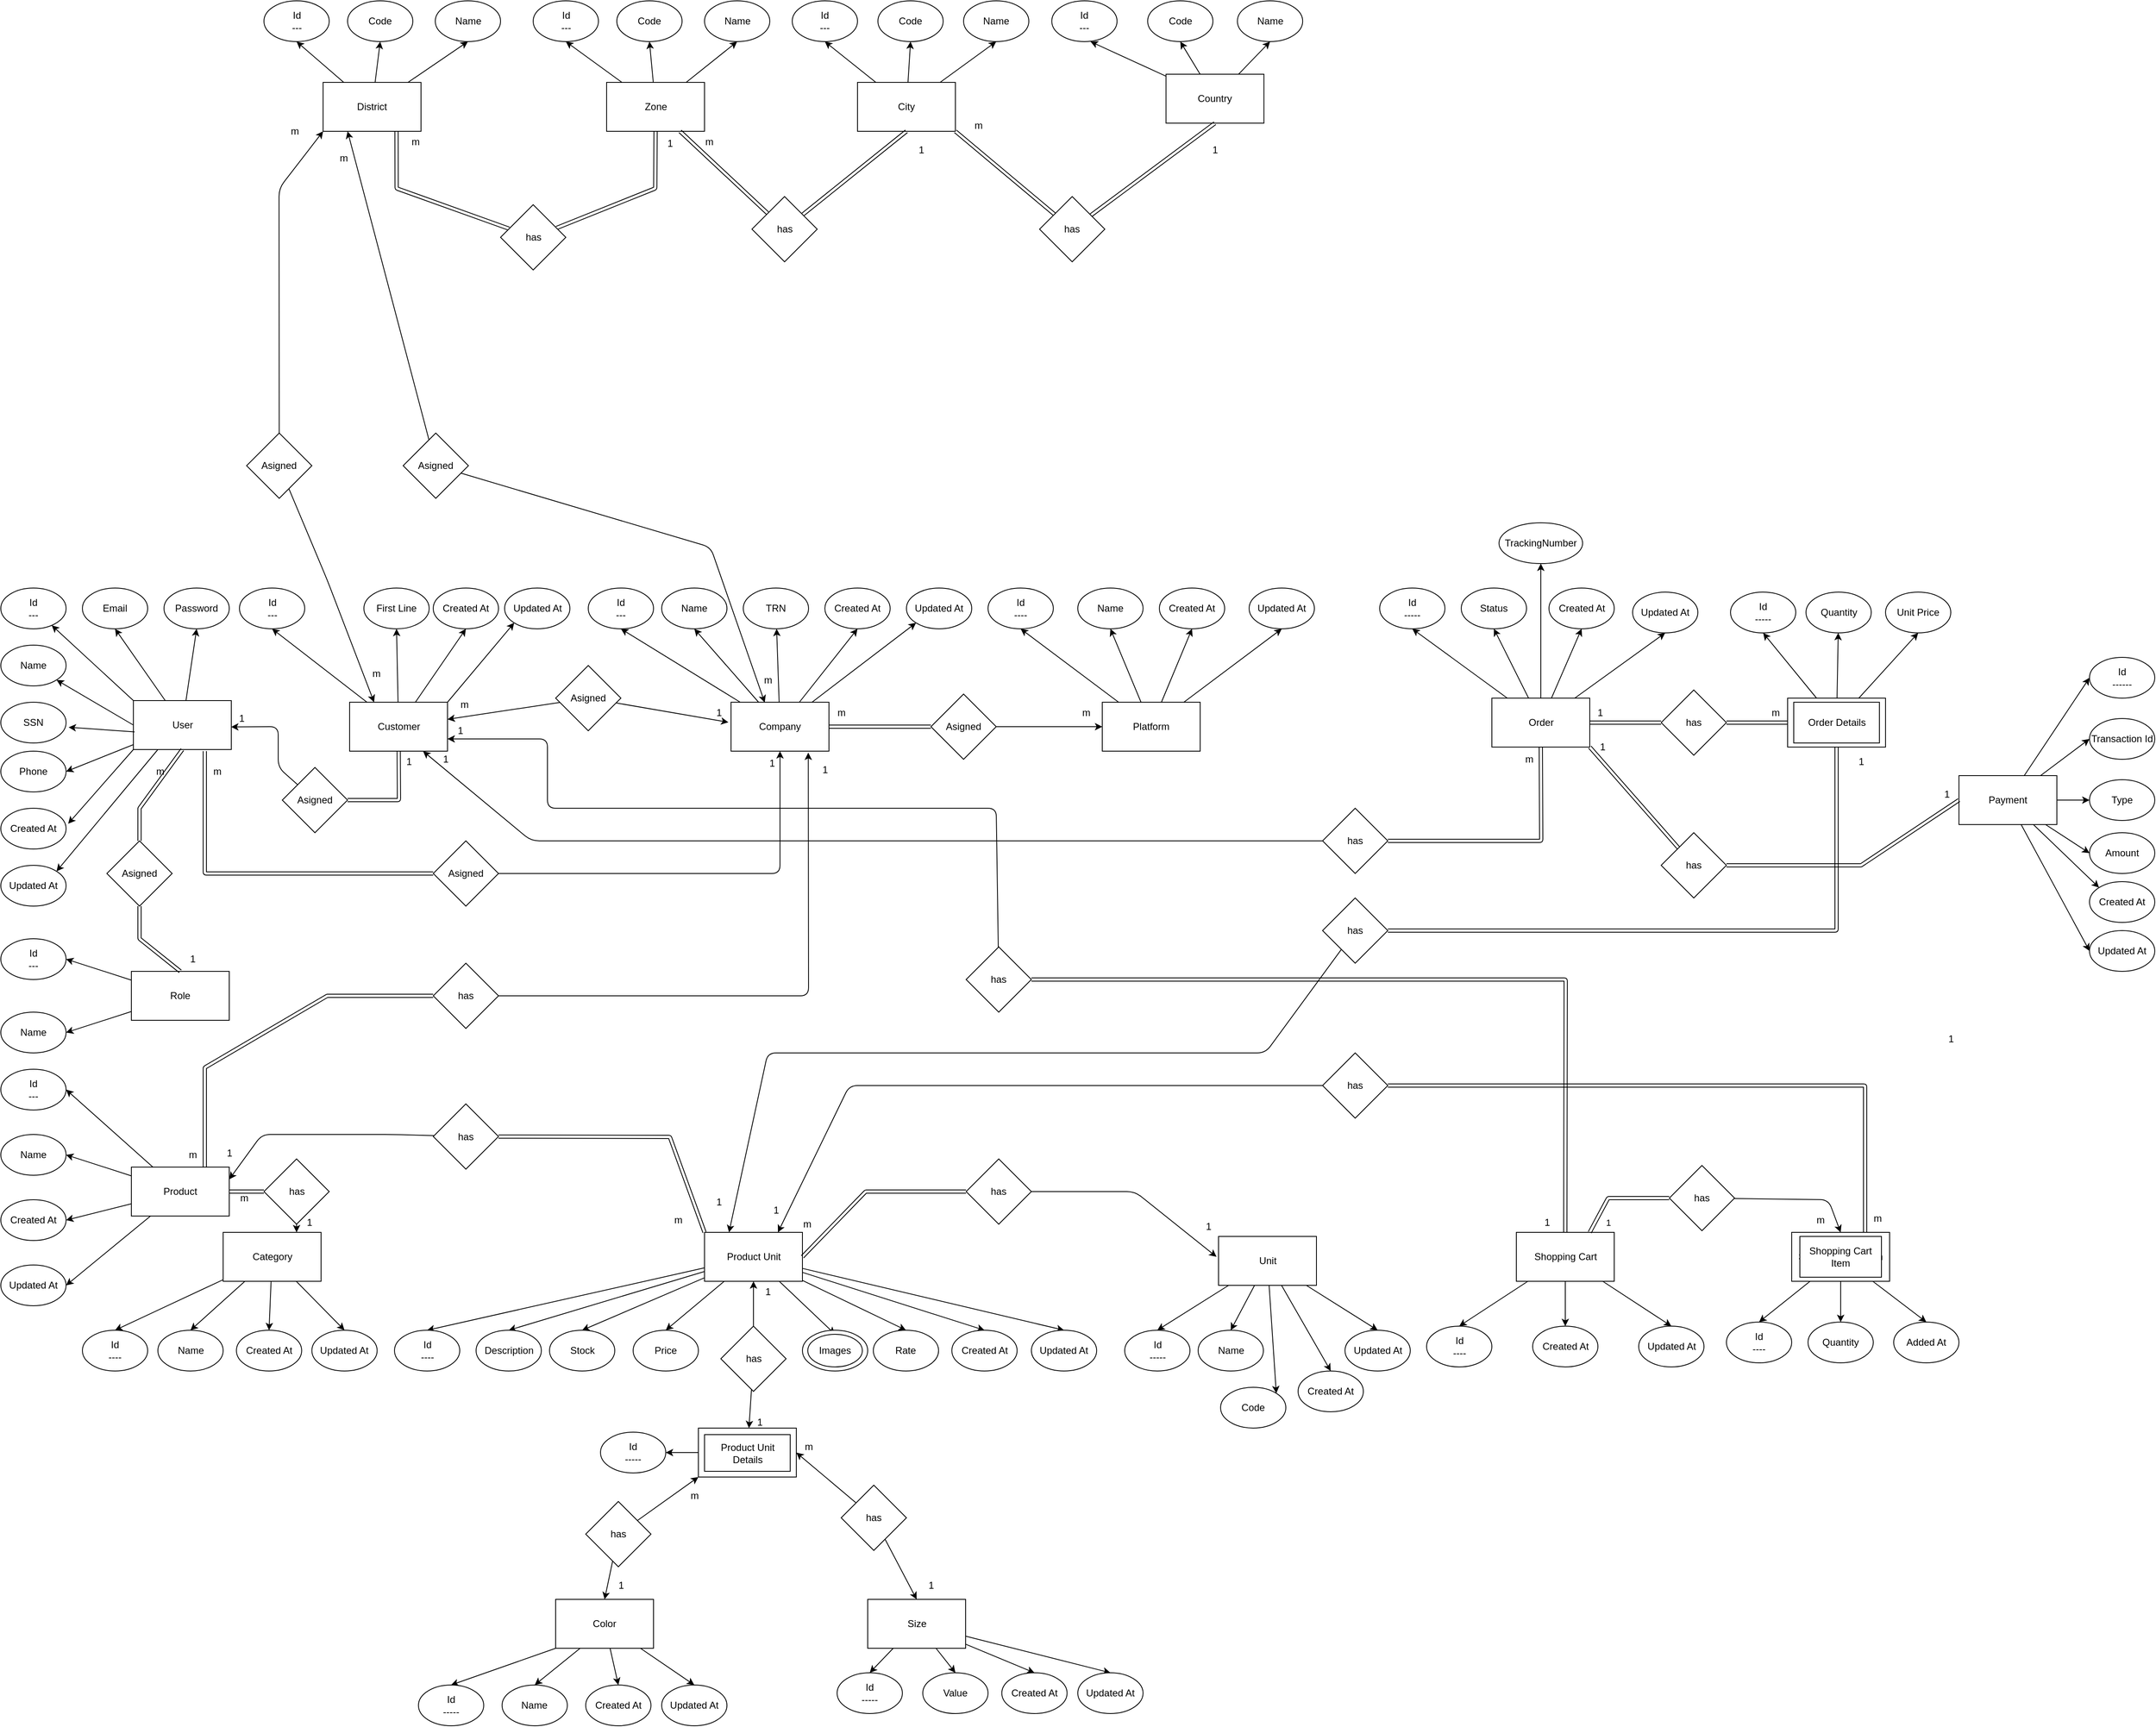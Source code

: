 <mxfile>
    <diagram id="rsH5L2lJACvvkUvCNBuJ" name="Page-1">
        <mxGraphModel dx="1093" dy="1813" grid="1" gridSize="10" guides="1" tooltips="1" connect="1" arrows="1" fold="1" page="1" pageScale="1" pageWidth="850" pageHeight="1100" background="#FFFFFF" math="0" shadow="0">
            <root>
                <mxCell id="0"/>
                <mxCell id="1" parent="0"/>
                <mxCell id="32" style="edgeStyle=none;html=1;entryX=0.5;entryY=1;entryDx=0;entryDy=0;" parent="1" source="23" target="27" edge="1">
                    <mxGeometry relative="1" as="geometry"/>
                </mxCell>
                <mxCell id="33" style="edgeStyle=none;html=1;entryX=0.5;entryY=1;entryDx=0;entryDy=0;" parent="1" source="23" target="26" edge="1">
                    <mxGeometry relative="1" as="geometry"/>
                </mxCell>
                <mxCell id="34" style="edgeStyle=none;html=1;exitX=0;exitY=0;exitDx=0;exitDy=0;" parent="1" source="23" target="25" edge="1">
                    <mxGeometry relative="1" as="geometry"/>
                </mxCell>
                <mxCell id="35" style="edgeStyle=none;html=1;exitX=0;exitY=0.5;exitDx=0;exitDy=0;entryX=1;entryY=1;entryDx=0;entryDy=0;" parent="1" source="23" target="24" edge="1">
                    <mxGeometry relative="1" as="geometry"/>
                </mxCell>
                <mxCell id="37" style="edgeStyle=none;html=1;entryX=1;entryY=0.5;entryDx=0;entryDy=0;" parent="1" source="23" target="29" edge="1">
                    <mxGeometry relative="1" as="geometry"/>
                </mxCell>
                <mxCell id="39" style="edgeStyle=none;html=1;exitX=0.25;exitY=1;exitDx=0;exitDy=0;entryX=1;entryY=0;entryDx=0;entryDy=0;" parent="1" source="23" target="31" edge="1">
                    <mxGeometry relative="1" as="geometry"/>
                </mxCell>
                <mxCell id="23" value="User" style="rounded=0;whiteSpace=wrap;html=1;" parent="1" vertex="1">
                    <mxGeometry x="202.5" y="148" width="120" height="60" as="geometry"/>
                </mxCell>
                <mxCell id="24" value="Name" style="ellipse;whiteSpace=wrap;html=1;" parent="1" vertex="1">
                    <mxGeometry x="40" y="80" width="80" height="50" as="geometry"/>
                </mxCell>
                <mxCell id="25" value="Id&lt;br&gt;---" style="ellipse;whiteSpace=wrap;html=1;" parent="1" vertex="1">
                    <mxGeometry x="40" y="10" width="80" height="50" as="geometry"/>
                </mxCell>
                <mxCell id="26" value="Email" style="ellipse;whiteSpace=wrap;html=1;" parent="1" vertex="1">
                    <mxGeometry x="140" y="10" width="80" height="50" as="geometry"/>
                </mxCell>
                <mxCell id="27" value="Password" style="ellipse;whiteSpace=wrap;html=1;" parent="1" vertex="1">
                    <mxGeometry x="240" y="10" width="80" height="50" as="geometry"/>
                </mxCell>
                <mxCell id="28" value="SSN" style="ellipse;whiteSpace=wrap;html=1;" parent="1" vertex="1">
                    <mxGeometry x="40" y="150" width="80" height="50" as="geometry"/>
                </mxCell>
                <mxCell id="29" value="Phone" style="ellipse;whiteSpace=wrap;html=1;" parent="1" vertex="1">
                    <mxGeometry x="40" y="210" width="80" height="50" as="geometry"/>
                </mxCell>
                <mxCell id="30" value="Created At" style="ellipse;whiteSpace=wrap;html=1;" parent="1" vertex="1">
                    <mxGeometry x="40" y="280" width="80" height="50" as="geometry"/>
                </mxCell>
                <mxCell id="31" value="Updated At" style="ellipse;whiteSpace=wrap;html=1;" parent="1" vertex="1">
                    <mxGeometry x="40" y="350" width="80" height="50" as="geometry"/>
                </mxCell>
                <mxCell id="36" style="edgeStyle=none;html=1;entryX=1.039;entryY=0.614;entryDx=0;entryDy=0;entryPerimeter=0;exitX=0.012;exitY=0.64;exitDx=0;exitDy=0;exitPerimeter=0;" parent="1" source="23" target="28" edge="1">
                    <mxGeometry relative="1" as="geometry"/>
                </mxCell>
                <mxCell id="38" style="edgeStyle=none;html=1;exitX=0;exitY=1;exitDx=0;exitDy=0;entryX=1.032;entryY=0.38;entryDx=0;entryDy=0;entryPerimeter=0;" parent="1" source="23" target="30" edge="1">
                    <mxGeometry relative="1" as="geometry"/>
                </mxCell>
                <mxCell id="45" style="edgeStyle=none;html=1;entryX=0.5;entryY=1;entryDx=0;entryDy=0;" parent="1" source="40" target="44" edge="1">
                    <mxGeometry relative="1" as="geometry"/>
                </mxCell>
                <mxCell id="47" style="edgeStyle=none;html=1;entryX=0.5;entryY=1;entryDx=0;entryDy=0;" parent="1" source="40" target="41" edge="1">
                    <mxGeometry relative="1" as="geometry"/>
                </mxCell>
                <mxCell id="48" style="edgeStyle=none;html=1;exitX=1;exitY=0;exitDx=0;exitDy=0;entryX=0;entryY=1;entryDx=0;entryDy=0;" parent="1" source="40" target="42" edge="1">
                    <mxGeometry relative="1" as="geometry"/>
                </mxCell>
                <mxCell id="316" style="edgeStyle=none;html=1;entryX=0.5;entryY=1;entryDx=0;entryDy=0;" parent="1" source="40" target="315" edge="1">
                    <mxGeometry relative="1" as="geometry"/>
                </mxCell>
                <mxCell id="40" value="Customer" style="rounded=0;whiteSpace=wrap;html=1;" parent="1" vertex="1">
                    <mxGeometry x="467.5" y="150" width="120" height="60" as="geometry"/>
                </mxCell>
                <mxCell id="41" value="Created At" style="ellipse;whiteSpace=wrap;html=1;" parent="1" vertex="1">
                    <mxGeometry x="570" y="10" width="80" height="50" as="geometry"/>
                </mxCell>
                <mxCell id="42" value="Updated At" style="ellipse;whiteSpace=wrap;html=1;" parent="1" vertex="1">
                    <mxGeometry x="657.5" y="10" width="80" height="50" as="geometry"/>
                </mxCell>
                <mxCell id="44" value="Id&lt;br&gt;---" style="ellipse;whiteSpace=wrap;html=1;" parent="1" vertex="1">
                    <mxGeometry x="332.5" y="10" width="80" height="50" as="geometry"/>
                </mxCell>
                <mxCell id="56" value="" style="edgeStyle=none;html=1;" parent="1" source="50" target="53" edge="1">
                    <mxGeometry relative="1" as="geometry"/>
                </mxCell>
                <mxCell id="57" style="edgeStyle=none;html=1;entryX=0.5;entryY=1;entryDx=0;entryDy=0;" parent="1" source="50" target="54" edge="1">
                    <mxGeometry relative="1" as="geometry"/>
                </mxCell>
                <mxCell id="58" style="edgeStyle=none;html=1;entryX=0;entryY=1;entryDx=0;entryDy=0;" parent="1" source="50" target="55" edge="1">
                    <mxGeometry relative="1" as="geometry"/>
                </mxCell>
                <mxCell id="59" style="edgeStyle=none;html=1;entryX=0.5;entryY=1;entryDx=0;entryDy=0;" parent="1" source="50" target="51" edge="1">
                    <mxGeometry relative="1" as="geometry"/>
                </mxCell>
                <mxCell id="60" style="edgeStyle=none;html=1;entryX=0.5;entryY=1;entryDx=0;entryDy=0;" parent="1" source="50" target="52" edge="1">
                    <mxGeometry relative="1" as="geometry"/>
                </mxCell>
                <mxCell id="50" value="Company" style="rounded=0;whiteSpace=wrap;html=1;" parent="1" vertex="1">
                    <mxGeometry x="935" y="150" width="120" height="60" as="geometry"/>
                </mxCell>
                <mxCell id="51" value="Name" style="ellipse;whiteSpace=wrap;html=1;" parent="1" vertex="1">
                    <mxGeometry x="850" y="10" width="80" height="50" as="geometry"/>
                </mxCell>
                <mxCell id="52" value="Id&lt;br&gt;---" style="ellipse;whiteSpace=wrap;html=1;" parent="1" vertex="1">
                    <mxGeometry x="760" y="10" width="80" height="50" as="geometry"/>
                </mxCell>
                <mxCell id="53" value="TRN" style="ellipse;whiteSpace=wrap;html=1;" parent="1" vertex="1">
                    <mxGeometry x="950" y="10" width="80" height="50" as="geometry"/>
                </mxCell>
                <mxCell id="54" value="Created At" style="ellipse;whiteSpace=wrap;html=1;" parent="1" vertex="1">
                    <mxGeometry x="1050" y="10" width="80" height="50" as="geometry"/>
                </mxCell>
                <mxCell id="55" value="Updated At" style="ellipse;whiteSpace=wrap;html=1;" parent="1" vertex="1">
                    <mxGeometry x="1150" y="10" width="80" height="50" as="geometry"/>
                </mxCell>
                <mxCell id="66" style="edgeStyle=none;html=1;entryX=1;entryY=0.5;entryDx=0;entryDy=0;" parent="1" source="68" target="70" edge="1">
                    <mxGeometry relative="1" as="geometry"/>
                </mxCell>
                <mxCell id="67" style="edgeStyle=none;html=1;entryX=1;entryY=0.5;entryDx=0;entryDy=0;" parent="1" source="68" target="69" edge="1">
                    <mxGeometry relative="1" as="geometry"/>
                </mxCell>
                <mxCell id="68" value="Role" style="rounded=0;whiteSpace=wrap;html=1;" parent="1" vertex="1">
                    <mxGeometry x="200" y="480" width="120" height="60" as="geometry"/>
                </mxCell>
                <mxCell id="69" value="Id&lt;br&gt;---" style="ellipse;whiteSpace=wrap;html=1;" parent="1" vertex="1">
                    <mxGeometry x="40" y="440" width="80" height="50" as="geometry"/>
                </mxCell>
                <mxCell id="70" value="Name" style="ellipse;whiteSpace=wrap;html=1;" parent="1" vertex="1">
                    <mxGeometry x="40" y="530" width="80" height="50" as="geometry"/>
                </mxCell>
                <mxCell id="76" style="edgeStyle=none;html=1;entryX=0.5;entryY=1;entryDx=0;entryDy=0;" parent="1" source="71" target="73" edge="1">
                    <mxGeometry relative="1" as="geometry"/>
                </mxCell>
                <mxCell id="77" style="edgeStyle=none;html=1;entryX=0.5;entryY=1;entryDx=0;entryDy=0;" parent="1" source="71" target="75" edge="1">
                    <mxGeometry relative="1" as="geometry"/>
                </mxCell>
                <mxCell id="78" style="edgeStyle=none;html=1;entryX=0.5;entryY=1;entryDx=0;entryDy=0;" parent="1" source="71" target="74" edge="1">
                    <mxGeometry relative="1" as="geometry"/>
                </mxCell>
                <mxCell id="79" style="edgeStyle=none;html=1;entryX=0.5;entryY=1;entryDx=0;entryDy=0;" parent="1" source="71" target="72" edge="1">
                    <mxGeometry relative="1" as="geometry"/>
                </mxCell>
                <mxCell id="71" value="Platform" style="rounded=0;whiteSpace=wrap;html=1;" parent="1" vertex="1">
                    <mxGeometry x="1390" y="150" width="120" height="60" as="geometry"/>
                </mxCell>
                <mxCell id="72" value="Id&lt;br&gt;----" style="ellipse;whiteSpace=wrap;html=1;" parent="1" vertex="1">
                    <mxGeometry x="1250" y="10" width="80" height="50" as="geometry"/>
                </mxCell>
                <mxCell id="73" value="Name" style="ellipse;whiteSpace=wrap;html=1;" parent="1" vertex="1">
                    <mxGeometry x="1360" y="10" width="80" height="50" as="geometry"/>
                </mxCell>
                <mxCell id="74" value="Updated At" style="ellipse;whiteSpace=wrap;html=1;" parent="1" vertex="1">
                    <mxGeometry x="1570" y="10" width="80" height="50" as="geometry"/>
                </mxCell>
                <mxCell id="75" value="Created At" style="ellipse;whiteSpace=wrap;html=1;" parent="1" vertex="1">
                    <mxGeometry x="1460" y="10" width="80" height="50" as="geometry"/>
                </mxCell>
                <mxCell id="85" style="edgeStyle=none;html=1;entryX=1;entryY=0.5;entryDx=0;entryDy=0;" parent="1" source="80" target="82" edge="1">
                    <mxGeometry relative="1" as="geometry"/>
                </mxCell>
                <mxCell id="86" style="edgeStyle=none;html=1;entryX=1;entryY=0.5;entryDx=0;entryDy=0;" parent="1" source="80" target="83" edge="1">
                    <mxGeometry relative="1" as="geometry"/>
                </mxCell>
                <mxCell id="87" style="edgeStyle=none;html=1;entryX=1;entryY=0.5;entryDx=0;entryDy=0;" parent="1" source="80" target="84" edge="1">
                    <mxGeometry relative="1" as="geometry"/>
                </mxCell>
                <mxCell id="88" style="edgeStyle=none;html=1;entryX=1;entryY=0.5;entryDx=0;entryDy=0;" parent="1" source="80" target="81" edge="1">
                    <mxGeometry relative="1" as="geometry"/>
                </mxCell>
                <mxCell id="80" value="Product" style="rounded=0;whiteSpace=wrap;html=1;" parent="1" vertex="1">
                    <mxGeometry x="200" y="720" width="120" height="60" as="geometry"/>
                </mxCell>
                <mxCell id="81" value="Id&lt;br&gt;---" style="ellipse;whiteSpace=wrap;html=1;" parent="1" vertex="1">
                    <mxGeometry x="40" y="600" width="80" height="50" as="geometry"/>
                </mxCell>
                <mxCell id="82" value="Name" style="ellipse;whiteSpace=wrap;html=1;" parent="1" vertex="1">
                    <mxGeometry x="40" y="680" width="80" height="50" as="geometry"/>
                </mxCell>
                <mxCell id="83" value="Created At" style="ellipse;whiteSpace=wrap;html=1;" parent="1" vertex="1">
                    <mxGeometry x="40" y="760" width="80" height="50" as="geometry"/>
                </mxCell>
                <mxCell id="84" value="Updated At" style="ellipse;whiteSpace=wrap;html=1;" parent="1" vertex="1">
                    <mxGeometry x="40" y="840" width="80" height="50" as="geometry"/>
                </mxCell>
                <mxCell id="102" style="edgeStyle=none;html=1;entryX=0.5;entryY=0;entryDx=0;entryDy=0;" parent="1" source="89" target="100" edge="1">
                    <mxGeometry relative="1" as="geometry"/>
                </mxCell>
                <mxCell id="103" style="edgeStyle=none;html=1;entryX=0.5;entryY=0;entryDx=0;entryDy=0;" parent="1" source="89" target="99" edge="1">
                    <mxGeometry relative="1" as="geometry"/>
                </mxCell>
                <mxCell id="104" style="edgeStyle=none;html=1;entryX=0.5;entryY=0;entryDx=0;entryDy=0;" parent="1" source="89" target="94" edge="1">
                    <mxGeometry relative="1" as="geometry"/>
                </mxCell>
                <mxCell id="105" style="edgeStyle=none;html=1;entryX=0.5;entryY=0;entryDx=0;entryDy=0;" parent="1" source="89" target="95" edge="1">
                    <mxGeometry relative="1" as="geometry"/>
                </mxCell>
                <mxCell id="106" style="edgeStyle=none;html=1;entryX=0.5;entryY=0;entryDx=0;entryDy=0;" parent="1" source="89" target="91" edge="1">
                    <mxGeometry relative="1" as="geometry"/>
                </mxCell>
                <mxCell id="107" style="edgeStyle=none;html=1;entryX=0.5;entryY=0;entryDx=0;entryDy=0;" parent="1" source="89" target="90" edge="1">
                    <mxGeometry relative="1" as="geometry"/>
                </mxCell>
                <mxCell id="108" style="edgeStyle=none;html=1;entryX=0.5;entryY=0;entryDx=0;entryDy=0;" parent="1" source="89" target="93" edge="1">
                    <mxGeometry relative="1" as="geometry"/>
                </mxCell>
                <mxCell id="109" style="edgeStyle=none;html=1;entryX=0.5;entryY=0;entryDx=0;entryDy=0;" parent="1" source="89" target="92" edge="1">
                    <mxGeometry relative="1" as="geometry"/>
                </mxCell>
                <mxCell id="89" value="Product Unit" style="rounded=0;whiteSpace=wrap;html=1;" parent="1" vertex="1">
                    <mxGeometry x="902.5" y="800" width="120" height="60" as="geometry"/>
                </mxCell>
                <mxCell id="90" value="Stock" style="ellipse;whiteSpace=wrap;html=1;" parent="1" vertex="1">
                    <mxGeometry x="712.5" y="920" width="80" height="50" as="geometry"/>
                </mxCell>
                <mxCell id="91" value="Price" style="ellipse;whiteSpace=wrap;html=1;" parent="1" vertex="1">
                    <mxGeometry x="815" y="920" width="80" height="50" as="geometry"/>
                </mxCell>
                <mxCell id="92" value="Id&lt;br&gt;----" style="ellipse;whiteSpace=wrap;html=1;" parent="1" vertex="1">
                    <mxGeometry x="522.5" y="920" width="80" height="50" as="geometry"/>
                </mxCell>
                <mxCell id="93" value="Description" style="ellipse;whiteSpace=wrap;html=1;" parent="1" vertex="1">
                    <mxGeometry x="622.5" y="920" width="80" height="50" as="geometry"/>
                </mxCell>
                <mxCell id="94" value="Created At" style="ellipse;whiteSpace=wrap;html=1;" parent="1" vertex="1">
                    <mxGeometry x="1205.63" y="920" width="80" height="50" as="geometry"/>
                </mxCell>
                <mxCell id="95" value="Updated At" style="ellipse;whiteSpace=wrap;html=1;" parent="1" vertex="1">
                    <mxGeometry x="1303.13" y="920" width="80" height="50" as="geometry"/>
                </mxCell>
                <mxCell id="97" value="" style="ellipse;whiteSpace=wrap;html=1;" parent="1" vertex="1">
                    <mxGeometry x="1022.5" y="920" width="80" height="50" as="geometry"/>
                </mxCell>
                <mxCell id="99" value="Rate" style="ellipse;whiteSpace=wrap;html=1;" parent="1" vertex="1">
                    <mxGeometry x="1109.38" y="920" width="80" height="50" as="geometry"/>
                </mxCell>
                <mxCell id="100" value="Images" style="ellipse;whiteSpace=wrap;html=1;" parent="1" vertex="1">
                    <mxGeometry x="1029.06" y="925" width="66.88" height="40" as="geometry"/>
                </mxCell>
                <mxCell id="115" style="edgeStyle=none;html=1;entryX=0.5;entryY=0;entryDx=0;entryDy=0;" parent="1" source="110" target="112" edge="1">
                    <mxGeometry relative="1" as="geometry"/>
                </mxCell>
                <mxCell id="116" style="edgeStyle=none;html=1;entryX=0.5;entryY=0;entryDx=0;entryDy=0;" parent="1" source="110" target="113" edge="1">
                    <mxGeometry relative="1" as="geometry"/>
                </mxCell>
                <mxCell id="117" style="edgeStyle=none;html=1;entryX=0.5;entryY=0;entryDx=0;entryDy=0;" parent="1" source="110" target="114" edge="1">
                    <mxGeometry relative="1" as="geometry"/>
                </mxCell>
                <mxCell id="118" style="edgeStyle=none;html=1;entryX=0.5;entryY=0;entryDx=0;entryDy=0;" parent="1" source="110" target="111" edge="1">
                    <mxGeometry relative="1" as="geometry"/>
                </mxCell>
                <mxCell id="332" style="edgeStyle=none;html=1;entryX=1;entryY=0;entryDx=0;entryDy=0;" parent="1" source="110" target="331" edge="1">
                    <mxGeometry relative="1" as="geometry"/>
                </mxCell>
                <mxCell id="110" value="Unit" style="rounded=0;whiteSpace=wrap;html=1;" parent="1" vertex="1">
                    <mxGeometry x="1532.5" y="805" width="120" height="60" as="geometry"/>
                </mxCell>
                <mxCell id="111" value="Id&lt;br&gt;-----" style="ellipse;whiteSpace=wrap;html=1;" parent="1" vertex="1">
                    <mxGeometry x="1417.5" y="920" width="80" height="50" as="geometry"/>
                </mxCell>
                <mxCell id="112" value="Name" style="ellipse;whiteSpace=wrap;html=1;" parent="1" vertex="1">
                    <mxGeometry x="1507.5" y="920" width="80" height="50" as="geometry"/>
                </mxCell>
                <mxCell id="113" value="Created At" style="ellipse;whiteSpace=wrap;html=1;" parent="1" vertex="1">
                    <mxGeometry x="1630" y="970" width="80" height="50" as="geometry"/>
                </mxCell>
                <mxCell id="114" value="Updated At" style="ellipse;whiteSpace=wrap;html=1;" parent="1" vertex="1">
                    <mxGeometry x="1687.5" y="920" width="80" height="50" as="geometry"/>
                </mxCell>
                <mxCell id="124" style="edgeStyle=none;html=1;" parent="1" source="119" target="121" edge="1">
                    <mxGeometry relative="1" as="geometry"/>
                </mxCell>
                <mxCell id="125" style="edgeStyle=none;html=1;entryX=0.5;entryY=0;entryDx=0;entryDy=0;" parent="1" source="119" target="122" edge="1">
                    <mxGeometry relative="1" as="geometry"/>
                </mxCell>
                <mxCell id="126" style="edgeStyle=none;html=1;entryX=0.5;entryY=0;entryDx=0;entryDy=0;" parent="1" source="119" target="120" edge="1">
                    <mxGeometry relative="1" as="geometry"/>
                </mxCell>
                <mxCell id="119" value="Shopping Cart" style="rounded=0;whiteSpace=wrap;html=1;" parent="1" vertex="1">
                    <mxGeometry x="1897.5" y="800" width="120" height="60" as="geometry"/>
                </mxCell>
                <mxCell id="120" value="Id&lt;br&gt;----" style="ellipse;whiteSpace=wrap;html=1;" parent="1" vertex="1">
                    <mxGeometry x="1787.5" y="915" width="80" height="50" as="geometry"/>
                </mxCell>
                <mxCell id="121" value="Created At" style="ellipse;whiteSpace=wrap;html=1;" parent="1" vertex="1">
                    <mxGeometry x="1917.5" y="915" width="80" height="50" as="geometry"/>
                </mxCell>
                <mxCell id="122" value="Updated At" style="ellipse;whiteSpace=wrap;html=1;" parent="1" vertex="1">
                    <mxGeometry x="2047.5" y="915" width="80" height="50" as="geometry"/>
                </mxCell>
                <mxCell id="132" style="edgeStyle=none;html=1;entryX=0.5;entryY=0;entryDx=0;entryDy=0;" parent="1" source="127" target="130" edge="1">
                    <mxGeometry relative="1" as="geometry"/>
                </mxCell>
                <mxCell id="133" style="edgeStyle=none;html=1;entryX=0.5;entryY=0;entryDx=0;entryDy=0;" parent="1" source="127" target="131" edge="1">
                    <mxGeometry relative="1" as="geometry"/>
                </mxCell>
                <mxCell id="134" style="edgeStyle=none;html=1;entryX=0.5;entryY=0;entryDx=0;entryDy=0;" parent="1" source="127" target="129" edge="1">
                    <mxGeometry relative="1" as="geometry"/>
                </mxCell>
                <mxCell id="127" value="Shopping Cart Item" style="rounded=0;whiteSpace=wrap;html=1;" parent="1" vertex="1">
                    <mxGeometry x="2235" y="800" width="120" height="60" as="geometry"/>
                </mxCell>
                <mxCell id="129" value="Id&lt;br&gt;----" style="ellipse;whiteSpace=wrap;html=1;" parent="1" vertex="1">
                    <mxGeometry x="2155" y="910" width="80" height="50" as="geometry"/>
                </mxCell>
                <mxCell id="130" value="Quantity" style="ellipse;whiteSpace=wrap;html=1;" parent="1" vertex="1">
                    <mxGeometry x="2255" y="910" width="80" height="50" as="geometry"/>
                </mxCell>
                <mxCell id="131" value="Added At" style="ellipse;whiteSpace=wrap;html=1;" parent="1" vertex="1">
                    <mxGeometry x="2360" y="910" width="80" height="50" as="geometry"/>
                </mxCell>
                <mxCell id="166" style="edgeStyle=none;html=1;entryX=0.5;entryY=1;entryDx=0;entryDy=0;" parent="1" source="135" target="162" edge="1">
                    <mxGeometry relative="1" as="geometry"/>
                </mxCell>
                <mxCell id="167" style="edgeStyle=none;html=1;entryX=0.5;entryY=1;entryDx=0;entryDy=0;" parent="1" source="135" target="163" edge="1">
                    <mxGeometry relative="1" as="geometry"/>
                </mxCell>
                <mxCell id="168" style="edgeStyle=none;html=1;entryX=0.5;entryY=1;entryDx=0;entryDy=0;" parent="1" source="135" target="164" edge="1">
                    <mxGeometry relative="1" as="geometry"/>
                </mxCell>
                <mxCell id="169" style="edgeStyle=none;html=1;entryX=0.5;entryY=1;entryDx=0;entryDy=0;" parent="1" source="135" target="165" edge="1">
                    <mxGeometry relative="1" as="geometry"/>
                </mxCell>
                <mxCell id="403" style="edgeStyle=none;html=1;" parent="1" source="135" target="402" edge="1">
                    <mxGeometry relative="1" as="geometry"/>
                </mxCell>
                <mxCell id="135" value="Order" style="rounded=0;whiteSpace=wrap;html=1;" parent="1" vertex="1">
                    <mxGeometry x="1867.5" y="145" width="120" height="60" as="geometry"/>
                </mxCell>
                <mxCell id="171" style="edgeStyle=none;html=1;entryX=0.5;entryY=1;entryDx=0;entryDy=0;" parent="1" source="136" target="170" edge="1">
                    <mxGeometry relative="1" as="geometry"/>
                </mxCell>
                <mxCell id="319" style="edgeStyle=none;html=1;" parent="1" source="136" target="317" edge="1">
                    <mxGeometry relative="1" as="geometry"/>
                </mxCell>
                <mxCell id="320" style="edgeStyle=none;html=1;entryX=0.5;entryY=1;entryDx=0;entryDy=0;" parent="1" source="136" target="318" edge="1">
                    <mxGeometry relative="1" as="geometry"/>
                </mxCell>
                <mxCell id="136" value="Order Details" style="rounded=0;whiteSpace=wrap;html=1;" parent="1" vertex="1">
                    <mxGeometry x="2230" y="145" width="120" height="60" as="geometry"/>
                </mxCell>
                <mxCell id="156" style="edgeStyle=none;html=1;" parent="1" source="137" target="151" edge="1">
                    <mxGeometry relative="1" as="geometry"/>
                </mxCell>
                <mxCell id="157" style="edgeStyle=none;html=1;entryX=0;entryY=0.5;entryDx=0;entryDy=0;" parent="1" source="137" target="152" edge="1">
                    <mxGeometry relative="1" as="geometry"/>
                </mxCell>
                <mxCell id="158" style="edgeStyle=none;html=1;entryX=0;entryY=0;entryDx=0;entryDy=0;" parent="1" source="137" target="153" edge="1">
                    <mxGeometry relative="1" as="geometry"/>
                </mxCell>
                <mxCell id="159" style="edgeStyle=none;html=1;entryX=0;entryY=0.5;entryDx=0;entryDy=0;" parent="1" source="137" target="154" edge="1">
                    <mxGeometry relative="1" as="geometry"/>
                </mxCell>
                <mxCell id="160" style="edgeStyle=none;html=1;entryX=0;entryY=0.5;entryDx=0;entryDy=0;" parent="1" source="137" target="150" edge="1">
                    <mxGeometry relative="1" as="geometry"/>
                </mxCell>
                <mxCell id="161" style="edgeStyle=none;html=1;entryX=0;entryY=0.5;entryDx=0;entryDy=0;" parent="1" source="137" target="155" edge="1">
                    <mxGeometry relative="1" as="geometry"/>
                </mxCell>
                <mxCell id="137" value="Payment" style="rounded=0;whiteSpace=wrap;html=1;" parent="1" vertex="1">
                    <mxGeometry x="2440" y="240" width="120" height="60" as="geometry"/>
                </mxCell>
                <mxCell id="150" value="Transaction Id" style="ellipse;whiteSpace=wrap;html=1;" parent="1" vertex="1">
                    <mxGeometry x="2600" y="170" width="80" height="50" as="geometry"/>
                </mxCell>
                <mxCell id="151" value="Type" style="ellipse;whiteSpace=wrap;html=1;" parent="1" vertex="1">
                    <mxGeometry x="2600" y="245" width="80" height="50" as="geometry"/>
                </mxCell>
                <mxCell id="152" value="Amount" style="ellipse;whiteSpace=wrap;html=1;" parent="1" vertex="1">
                    <mxGeometry x="2600" y="310" width="80" height="50" as="geometry"/>
                </mxCell>
                <mxCell id="153" value="Created At" style="ellipse;whiteSpace=wrap;html=1;" parent="1" vertex="1">
                    <mxGeometry x="2600" y="370" width="80" height="50" as="geometry"/>
                </mxCell>
                <mxCell id="154" value="Updated At" style="ellipse;whiteSpace=wrap;html=1;" parent="1" vertex="1">
                    <mxGeometry x="2600" y="430" width="80" height="50" as="geometry"/>
                </mxCell>
                <mxCell id="155" value="Id&lt;br&gt;------" style="ellipse;whiteSpace=wrap;html=1;" parent="1" vertex="1">
                    <mxGeometry x="2600" y="95" width="80" height="50" as="geometry"/>
                </mxCell>
                <mxCell id="162" value="Id&lt;br&gt;-----" style="ellipse;whiteSpace=wrap;html=1;" parent="1" vertex="1">
                    <mxGeometry x="1730" y="10" width="80" height="50" as="geometry"/>
                </mxCell>
                <mxCell id="163" value="Status" style="ellipse;whiteSpace=wrap;html=1;" parent="1" vertex="1">
                    <mxGeometry x="1830" y="10" width="80" height="50" as="geometry"/>
                </mxCell>
                <mxCell id="164" value="Created At" style="ellipse;whiteSpace=wrap;html=1;" parent="1" vertex="1">
                    <mxGeometry x="1937.5" y="10" width="80" height="50" as="geometry"/>
                </mxCell>
                <mxCell id="165" value="Updated At" style="ellipse;whiteSpace=wrap;html=1;" parent="1" vertex="1">
                    <mxGeometry x="2040" y="15" width="80" height="50" as="geometry"/>
                </mxCell>
                <mxCell id="170" value="Id&lt;br&gt;-----" style="ellipse;whiteSpace=wrap;html=1;" parent="1" vertex="1">
                    <mxGeometry x="2160" y="15" width="80" height="50" as="geometry"/>
                </mxCell>
                <mxCell id="173" style="edgeStyle=none;html=1;entryX=0.5;entryY=1;entryDx=0;entryDy=0;" parent="1" source="172" target="50" edge="1">
                    <mxGeometry relative="1" as="geometry">
                        <Array as="points">
                            <mxPoint x="995" y="360"/>
                        </Array>
                    </mxGeometry>
                </mxCell>
                <mxCell id="174" style="edgeStyle=none;html=1;shape=link;" parent="1" source="172" edge="1">
                    <mxGeometry relative="1" as="geometry">
                        <mxPoint x="290" y="210" as="targetPoint"/>
                        <Array as="points">
                            <mxPoint x="290" y="360"/>
                        </Array>
                    </mxGeometry>
                </mxCell>
                <mxCell id="172" value="Asigned" style="rhombus;whiteSpace=wrap;html=1;" parent="1" vertex="1">
                    <mxGeometry x="570" y="320" width="80" height="80" as="geometry"/>
                </mxCell>
                <mxCell id="175" value="m" style="text;html=1;align=center;verticalAlign=middle;resizable=0;points=[];autosize=1;strokeColor=none;fillColor=none;" parent="1" vertex="1">
                    <mxGeometry x="290" y="220" width="30" height="30" as="geometry"/>
                </mxCell>
                <mxCell id="176" value="1" style="text;html=1;align=center;verticalAlign=middle;resizable=0;points=[];autosize=1;strokeColor=none;fillColor=none;" parent="1" vertex="1">
                    <mxGeometry x="970" y="210" width="30" height="30" as="geometry"/>
                </mxCell>
                <mxCell id="181" style="edgeStyle=none;html=1;entryX=0.5;entryY=1;entryDx=0;entryDy=0;shape=link;" parent="1" source="179" target="23" edge="1">
                    <mxGeometry relative="1" as="geometry">
                        <Array as="points">
                            <mxPoint x="210" y="280"/>
                        </Array>
                    </mxGeometry>
                </mxCell>
                <mxCell id="179" value="Asigned" style="rhombus;whiteSpace=wrap;html=1;" parent="1" vertex="1">
                    <mxGeometry x="170" y="320" width="80" height="80" as="geometry"/>
                </mxCell>
                <mxCell id="182" style="edgeStyle=none;html=1;entryX=0.5;entryY=0;entryDx=0;entryDy=0;shape=link;" parent="1" source="179" target="68" edge="1">
                    <mxGeometry relative="1" as="geometry">
                        <Array as="points">
                            <mxPoint x="210" y="440"/>
                        </Array>
                    </mxGeometry>
                </mxCell>
                <mxCell id="183" value="m" style="text;html=1;align=center;verticalAlign=middle;resizable=0;points=[];autosize=1;strokeColor=none;fillColor=none;" parent="1" vertex="1">
                    <mxGeometry x="220" y="220" width="30" height="30" as="geometry"/>
                </mxCell>
                <mxCell id="184" value="1" style="text;html=1;align=center;verticalAlign=middle;resizable=0;points=[];autosize=1;strokeColor=none;fillColor=none;" parent="1" vertex="1">
                    <mxGeometry x="260" y="450" width="30" height="30" as="geometry"/>
                </mxCell>
                <mxCell id="186" style="edgeStyle=none;html=1;entryX=1;entryY=0.5;entryDx=0;entryDy=0;shape=link;" parent="1" source="185" target="50" edge="1">
                    <mxGeometry relative="1" as="geometry"/>
                </mxCell>
                <mxCell id="187" style="edgeStyle=none;html=1;entryX=0;entryY=0.5;entryDx=0;entryDy=0;" parent="1" source="185" target="71" edge="1">
                    <mxGeometry relative="1" as="geometry"/>
                </mxCell>
                <mxCell id="185" value="Asigned" style="rhombus;whiteSpace=wrap;html=1;" parent="1" vertex="1">
                    <mxGeometry x="1180" y="140" width="80" height="80" as="geometry"/>
                </mxCell>
                <mxCell id="188" value="m" style="text;html=1;align=center;verticalAlign=middle;resizable=0;points=[];autosize=1;strokeColor=none;fillColor=none;" parent="1" vertex="1">
                    <mxGeometry x="1055" y="148" width="30" height="30" as="geometry"/>
                </mxCell>
                <mxCell id="189" value="m" style="text;html=1;align=center;verticalAlign=middle;resizable=0;points=[];autosize=1;strokeColor=none;fillColor=none;" parent="1" vertex="1">
                    <mxGeometry x="1355" y="148" width="30" height="30" as="geometry"/>
                </mxCell>
                <mxCell id="191" style="edgeStyle=none;html=1;entryX=0.789;entryY=1.03;entryDx=0;entryDy=0;entryPerimeter=0;" parent="1" source="190" target="50" edge="1">
                    <mxGeometry relative="1" as="geometry">
                        <Array as="points">
                            <mxPoint x="1030" y="510"/>
                        </Array>
                    </mxGeometry>
                </mxCell>
                <mxCell id="192" style="edgeStyle=none;html=1;entryX=0.75;entryY=0;entryDx=0;entryDy=0;shape=link;" parent="1" source="190" target="80" edge="1">
                    <mxGeometry relative="1" as="geometry">
                        <Array as="points">
                            <mxPoint x="440" y="510"/>
                            <mxPoint x="290" y="598"/>
                        </Array>
                    </mxGeometry>
                </mxCell>
                <mxCell id="190" value="has" style="rhombus;whiteSpace=wrap;html=1;" parent="1" vertex="1">
                    <mxGeometry x="570" y="470" width="80" height="80" as="geometry"/>
                </mxCell>
                <mxCell id="193" value="1" style="text;html=1;align=center;verticalAlign=middle;resizable=0;points=[];autosize=1;strokeColor=none;fillColor=none;" parent="1" vertex="1">
                    <mxGeometry x="1035" y="218" width="30" height="30" as="geometry"/>
                </mxCell>
                <mxCell id="194" value="m" style="text;html=1;align=center;verticalAlign=middle;resizable=0;points=[];autosize=1;strokeColor=none;fillColor=none;" parent="1" vertex="1">
                    <mxGeometry x="260" y="690" width="30" height="30" as="geometry"/>
                </mxCell>
                <mxCell id="201" style="edgeStyle=none;html=1;entryX=0.5;entryY=0;entryDx=0;entryDy=0;" parent="1" source="195" target="196" edge="1">
                    <mxGeometry relative="1" as="geometry"/>
                </mxCell>
                <mxCell id="202" style="edgeStyle=none;html=1;entryX=0.5;entryY=0;entryDx=0;entryDy=0;" parent="1" source="195" target="197" edge="1">
                    <mxGeometry relative="1" as="geometry"/>
                </mxCell>
                <mxCell id="204" style="edgeStyle=none;html=1;entryX=0.5;entryY=0;entryDx=0;entryDy=0;" parent="1" source="195" target="199" edge="1">
                    <mxGeometry relative="1" as="geometry"/>
                </mxCell>
                <mxCell id="205" style="edgeStyle=none;html=1;entryX=0.5;entryY=0;entryDx=0;entryDy=0;" parent="1" source="195" target="200" edge="1">
                    <mxGeometry relative="1" as="geometry"/>
                </mxCell>
                <mxCell id="195" value="Category" style="rounded=0;whiteSpace=wrap;html=1;" parent="1" vertex="1">
                    <mxGeometry x="312.5" y="800" width="120" height="60" as="geometry"/>
                </mxCell>
                <mxCell id="196" value="Id&lt;br&gt;----" style="ellipse;whiteSpace=wrap;html=1;" parent="1" vertex="1">
                    <mxGeometry x="140" y="920" width="80" height="50" as="geometry"/>
                </mxCell>
                <mxCell id="197" value="Name" style="ellipse;whiteSpace=wrap;html=1;" parent="1" vertex="1">
                    <mxGeometry x="232.5" y="920" width="80" height="50" as="geometry"/>
                </mxCell>
                <mxCell id="199" value="Created At" style="ellipse;whiteSpace=wrap;html=1;" parent="1" vertex="1">
                    <mxGeometry x="328.75" y="920" width="80" height="50" as="geometry"/>
                </mxCell>
                <mxCell id="200" value="Updated At" style="ellipse;whiteSpace=wrap;html=1;" parent="1" vertex="1">
                    <mxGeometry x="421.25" y="920" width="80" height="50" as="geometry"/>
                </mxCell>
                <mxCell id="207" style="edgeStyle=none;html=1;entryX=1;entryY=0.5;entryDx=0;entryDy=0;shape=link;" parent="1" source="206" target="80" edge="1">
                    <mxGeometry relative="1" as="geometry"/>
                </mxCell>
                <mxCell id="208" style="edgeStyle=none;html=1;entryX=0.75;entryY=0;entryDx=0;entryDy=0;" parent="1" source="206" target="195" edge="1">
                    <mxGeometry relative="1" as="geometry"/>
                </mxCell>
                <mxCell id="206" value="has" style="rhombus;whiteSpace=wrap;html=1;" parent="1" vertex="1">
                    <mxGeometry x="362.5" y="710" width="80" height="80" as="geometry"/>
                </mxCell>
                <mxCell id="209" value="m" style="text;html=1;align=center;verticalAlign=middle;resizable=0;points=[];autosize=1;strokeColor=none;fillColor=none;" parent="1" vertex="1">
                    <mxGeometry x="322.5" y="742.5" width="30" height="30" as="geometry"/>
                </mxCell>
                <mxCell id="210" value="1" style="text;html=1;align=center;verticalAlign=middle;resizable=0;points=[];autosize=1;strokeColor=none;fillColor=none;" parent="1" vertex="1">
                    <mxGeometry x="402.5" y="772.5" width="30" height="30" as="geometry"/>
                </mxCell>
                <mxCell id="212" style="edgeStyle=none;html=1;entryX=0;entryY=0;entryDx=0;entryDy=0;shape=link;" parent="1" source="211" target="89" edge="1">
                    <mxGeometry relative="1" as="geometry">
                        <Array as="points">
                            <mxPoint x="860" y="683"/>
                        </Array>
                    </mxGeometry>
                </mxCell>
                <mxCell id="213" style="edgeStyle=none;html=1;entryX=1;entryY=0.25;entryDx=0;entryDy=0;" parent="1" source="211" target="80" edge="1">
                    <mxGeometry relative="1" as="geometry">
                        <Array as="points">
                            <mxPoint x="520" y="680"/>
                            <mxPoint x="450" y="680"/>
                            <mxPoint x="360" y="680"/>
                        </Array>
                    </mxGeometry>
                </mxCell>
                <mxCell id="211" value="has" style="rhombus;whiteSpace=wrap;html=1;" parent="1" vertex="1">
                    <mxGeometry x="570" y="642.5" width="80" height="80" as="geometry"/>
                </mxCell>
                <mxCell id="214" value="1" style="text;html=1;align=center;verticalAlign=middle;resizable=0;points=[];autosize=1;strokeColor=none;fillColor=none;" parent="1" vertex="1">
                    <mxGeometry x="305" y="688" width="30" height="30" as="geometry"/>
                </mxCell>
                <mxCell id="215" value="m" style="text;html=1;align=center;verticalAlign=middle;resizable=0;points=[];autosize=1;strokeColor=none;fillColor=none;" parent="1" vertex="1">
                    <mxGeometry x="855" y="770" width="30" height="30" as="geometry"/>
                </mxCell>
                <mxCell id="217" style="edgeStyle=none;html=1;entryX=1;entryY=0.5;entryDx=0;entryDy=0;shape=link;" parent="1" source="216" target="89" edge="1">
                    <mxGeometry relative="1" as="geometry">
                        <Array as="points">
                            <mxPoint x="1100" y="750"/>
                        </Array>
                    </mxGeometry>
                </mxCell>
                <mxCell id="218" style="edgeStyle=none;html=1;" parent="1" source="216" edge="1">
                    <mxGeometry relative="1" as="geometry">
                        <mxPoint x="1530" y="830" as="targetPoint"/>
                        <Array as="points">
                            <mxPoint x="1430" y="750"/>
                        </Array>
                    </mxGeometry>
                </mxCell>
                <mxCell id="216" value="has" style="rhombus;whiteSpace=wrap;html=1;" parent="1" vertex="1">
                    <mxGeometry x="1223.13" y="710" width="80" height="80" as="geometry"/>
                </mxCell>
                <mxCell id="219" value="1" style="text;html=1;align=center;verticalAlign=middle;resizable=0;points=[];autosize=1;strokeColor=none;fillColor=none;" parent="1" vertex="1">
                    <mxGeometry x="1505" y="778" width="30" height="30" as="geometry"/>
                </mxCell>
                <mxCell id="220" value="m" style="text;html=1;align=center;verticalAlign=middle;resizable=0;points=[];autosize=1;strokeColor=none;fillColor=none;" parent="1" vertex="1">
                    <mxGeometry x="1012.5" y="775" width="30" height="30" as="geometry"/>
                </mxCell>
                <mxCell id="222" value="" style="edgeStyle=none;html=1;shape=link;" parent="1" source="221" target="40" edge="1">
                    <mxGeometry relative="1" as="geometry">
                        <Array as="points">
                            <mxPoint x="528" y="270"/>
                        </Array>
                    </mxGeometry>
                </mxCell>
                <mxCell id="223" value="" style="edgeStyle=none;html=1;entryX=0.998;entryY=0.538;entryDx=0;entryDy=0;entryPerimeter=0;" parent="1" source="221" target="23" edge="1">
                    <mxGeometry relative="1" as="geometry">
                        <Array as="points">
                            <mxPoint x="380" y="230"/>
                            <mxPoint x="380" y="180"/>
                        </Array>
                    </mxGeometry>
                </mxCell>
                <mxCell id="221" value="Asigned" style="rhombus;whiteSpace=wrap;html=1;" parent="1" vertex="1">
                    <mxGeometry x="385" y="230" width="80" height="80" as="geometry"/>
                </mxCell>
                <mxCell id="225" value="1" style="text;html=1;align=center;verticalAlign=middle;resizable=0;points=[];autosize=1;strokeColor=none;fillColor=none;" parent="1" vertex="1">
                    <mxGeometry x="320" y="155" width="30" height="30" as="geometry"/>
                </mxCell>
                <mxCell id="226" value="1" style="text;html=1;align=center;verticalAlign=middle;resizable=0;points=[];autosize=1;strokeColor=none;fillColor=none;" parent="1" vertex="1">
                    <mxGeometry x="525" y="208" width="30" height="30" as="geometry"/>
                </mxCell>
                <mxCell id="228" style="edgeStyle=none;html=1;entryX=0.5;entryY=0;entryDx=0;entryDy=0;shape=link;" parent="1" source="227" target="119" edge="1">
                    <mxGeometry relative="1" as="geometry">
                        <Array as="points">
                            <mxPoint x="1958" y="490"/>
                        </Array>
                    </mxGeometry>
                </mxCell>
                <mxCell id="229" style="edgeStyle=none;html=1;entryX=1;entryY=0.75;entryDx=0;entryDy=0;" parent="1" source="227" target="40" edge="1">
                    <mxGeometry relative="1" as="geometry">
                        <Array as="points">
                            <mxPoint x="1260" y="280"/>
                            <mxPoint x="710" y="280"/>
                            <mxPoint x="710" y="195"/>
                        </Array>
                    </mxGeometry>
                </mxCell>
                <mxCell id="227" value="has" style="rhombus;whiteSpace=wrap;html=1;" parent="1" vertex="1">
                    <mxGeometry x="1223.13" y="450" width="80" height="80" as="geometry"/>
                </mxCell>
                <mxCell id="230" value="1" style="text;html=1;align=center;verticalAlign=middle;resizable=0;points=[];autosize=1;strokeColor=none;fillColor=none;" parent="1" vertex="1">
                    <mxGeometry x="587.5" y="170" width="30" height="30" as="geometry"/>
                </mxCell>
                <mxCell id="231" value="1" style="text;html=1;align=center;verticalAlign=middle;resizable=0;points=[];autosize=1;strokeColor=none;fillColor=none;" parent="1" vertex="1">
                    <mxGeometry x="1920" y="772.5" width="30" height="30" as="geometry"/>
                </mxCell>
                <mxCell id="233" style="edgeStyle=none;html=1;entryX=0.5;entryY=0;entryDx=0;entryDy=0;" parent="1" source="232" target="127" edge="1">
                    <mxGeometry relative="1" as="geometry">
                        <Array as="points">
                            <mxPoint x="2280" y="760"/>
                        </Array>
                    </mxGeometry>
                </mxCell>
                <mxCell id="235" style="edgeStyle=none;html=1;entryX=0.75;entryY=0;entryDx=0;entryDy=0;shape=link;" parent="1" source="232" target="119" edge="1">
                    <mxGeometry relative="1" as="geometry">
                        <Array as="points">
                            <mxPoint x="2010" y="758"/>
                        </Array>
                    </mxGeometry>
                </mxCell>
                <mxCell id="237" value="1" style="edgeLabel;html=1;align=center;verticalAlign=middle;resizable=0;points=[];" parent="235" vertex="1" connectable="0">
                    <mxGeometry x="0.475" y="25" relative="1" as="geometry">
                        <mxPoint x="-15" y="4" as="offset"/>
                    </mxGeometry>
                </mxCell>
                <mxCell id="232" value="has" style="rhombus;whiteSpace=wrap;html=1;" parent="1" vertex="1">
                    <mxGeometry x="2085" y="718" width="80" height="80" as="geometry"/>
                </mxCell>
                <mxCell id="236" value="m" style="text;html=1;align=center;verticalAlign=middle;resizable=0;points=[];autosize=1;strokeColor=none;fillColor=none;" parent="1" vertex="1">
                    <mxGeometry x="2255" y="770" width="30" height="30" as="geometry"/>
                </mxCell>
                <mxCell id="239" style="edgeStyle=none;html=1;entryX=0.75;entryY=0;entryDx=0;entryDy=0;" parent="1" source="238" target="89" edge="1">
                    <mxGeometry relative="1" as="geometry">
                        <Array as="points">
                            <mxPoint x="1080" y="620"/>
                        </Array>
                    </mxGeometry>
                </mxCell>
                <mxCell id="240" style="edgeStyle=none;html=1;entryX=0.75;entryY=0;entryDx=0;entryDy=0;shape=link;" parent="1" source="238" target="127" edge="1">
                    <mxGeometry relative="1" as="geometry">
                        <Array as="points">
                            <mxPoint x="2325" y="620"/>
                        </Array>
                    </mxGeometry>
                </mxCell>
                <mxCell id="238" value="has" style="rhombus;whiteSpace=wrap;html=1;" parent="1" vertex="1">
                    <mxGeometry x="1660" y="580" width="80" height="80" as="geometry"/>
                </mxCell>
                <mxCell id="241" value="1" style="text;html=1;align=center;verticalAlign=middle;resizable=0;points=[];autosize=1;strokeColor=none;fillColor=none;" parent="1" vertex="1">
                    <mxGeometry x="975" y="758" width="30" height="30" as="geometry"/>
                </mxCell>
                <mxCell id="242" value="m" style="text;html=1;align=center;verticalAlign=middle;resizable=0;points=[];autosize=1;strokeColor=none;fillColor=none;" parent="1" vertex="1">
                    <mxGeometry x="2325" y="768" width="30" height="30" as="geometry"/>
                </mxCell>
                <mxCell id="244" style="edgeStyle=none;html=1;entryX=0.5;entryY=1;entryDx=0;entryDy=0;shape=link;" parent="1" source="243" target="135" edge="1">
                    <mxGeometry relative="1" as="geometry">
                        <Array as="points">
                            <mxPoint x="1928" y="320"/>
                        </Array>
                    </mxGeometry>
                </mxCell>
                <mxCell id="245" style="edgeStyle=none;html=1;entryX=0.75;entryY=1;entryDx=0;entryDy=0;" parent="1" source="243" target="40" edge="1">
                    <mxGeometry relative="1" as="geometry">
                        <Array as="points">
                            <mxPoint x="690" y="320"/>
                        </Array>
                    </mxGeometry>
                </mxCell>
                <mxCell id="243" value="has" style="rhombus;whiteSpace=wrap;html=1;" parent="1" vertex="1">
                    <mxGeometry x="1660" y="280" width="80" height="80" as="geometry"/>
                </mxCell>
                <mxCell id="246" value="m" style="text;html=1;align=center;verticalAlign=middle;resizable=0;points=[];autosize=1;strokeColor=none;fillColor=none;" parent="1" vertex="1">
                    <mxGeometry x="1897.5" y="205" width="30" height="30" as="geometry"/>
                </mxCell>
                <mxCell id="247" value="1" style="text;html=1;align=center;verticalAlign=middle;resizable=0;points=[];autosize=1;strokeColor=none;fillColor=none;" parent="1" vertex="1">
                    <mxGeometry x="570" y="205" width="30" height="30" as="geometry"/>
                </mxCell>
                <mxCell id="251" style="edgeStyle=none;html=1;entryX=0;entryY=0.5;entryDx=0;entryDy=0;shape=link;" parent="1" source="250" target="137" edge="1">
                    <mxGeometry relative="1" as="geometry">
                        <Array as="points">
                            <mxPoint x="2320" y="350"/>
                        </Array>
                    </mxGeometry>
                </mxCell>
                <mxCell id="252" style="edgeStyle=none;html=1;entryX=1;entryY=1;entryDx=0;entryDy=0;shape=link;" parent="1" source="250" target="135" edge="1">
                    <mxGeometry relative="1" as="geometry">
                        <Array as="points"/>
                    </mxGeometry>
                </mxCell>
                <mxCell id="250" value="has" style="rhombus;whiteSpace=wrap;html=1;" parent="1" vertex="1">
                    <mxGeometry x="2075" y="310" width="80" height="80" as="geometry"/>
                </mxCell>
                <mxCell id="253" value="1" style="text;html=1;align=center;verticalAlign=middle;resizable=0;points=[];autosize=1;strokeColor=none;fillColor=none;" parent="1" vertex="1">
                    <mxGeometry x="1987.5" y="190" width="30" height="30" as="geometry"/>
                </mxCell>
                <mxCell id="254" value="1" style="text;html=1;align=center;verticalAlign=middle;resizable=0;points=[];autosize=1;strokeColor=none;fillColor=none;" parent="1" vertex="1">
                    <mxGeometry x="2410" y="248" width="30" height="30" as="geometry"/>
                </mxCell>
                <mxCell id="256" value="" style="edgeStyle=none;html=1;shape=link;" parent="1" source="255" target="136" edge="1">
                    <mxGeometry relative="1" as="geometry"/>
                </mxCell>
                <mxCell id="257" value="" style="edgeStyle=none;html=1;entryX=1;entryY=0.5;entryDx=0;entryDy=0;shape=link;" parent="1" source="255" target="135" edge="1">
                    <mxGeometry relative="1" as="geometry"/>
                </mxCell>
                <mxCell id="255" value="has" style="rhombus;whiteSpace=wrap;html=1;" parent="1" vertex="1">
                    <mxGeometry x="2075" y="135" width="80" height="80" as="geometry"/>
                </mxCell>
                <mxCell id="258" value="1" style="text;html=1;align=center;verticalAlign=middle;resizable=0;points=[];autosize=1;strokeColor=none;fillColor=none;" parent="1" vertex="1">
                    <mxGeometry x="1985" y="148" width="30" height="30" as="geometry"/>
                </mxCell>
                <mxCell id="259" value="m" style="text;html=1;align=center;verticalAlign=middle;resizable=0;points=[];autosize=1;strokeColor=none;fillColor=none;" parent="1" vertex="1">
                    <mxGeometry x="2200" y="148" width="30" height="30" as="geometry"/>
                </mxCell>
                <mxCell id="264" value="1" style="text;html=1;align=center;verticalAlign=middle;resizable=0;points=[];autosize=1;strokeColor=none;fillColor=none;" parent="1" vertex="1">
                    <mxGeometry x="2415" y="548" width="30" height="30" as="geometry"/>
                </mxCell>
                <mxCell id="265" value="Order Details" style="rounded=0;whiteSpace=wrap;html=1;" parent="1" vertex="1">
                    <mxGeometry x="2237.5" y="150" width="105" height="50" as="geometry"/>
                </mxCell>
                <mxCell id="266" value="Shopping Cart Item" style="rounded=0;whiteSpace=wrap;html=1;" parent="1" vertex="1">
                    <mxGeometry x="2245" y="805" width="100" height="50" as="geometry"/>
                </mxCell>
                <mxCell id="292" style="edgeStyle=none;html=1;entryX=0.5;entryY=1;entryDx=0;entryDy=0;" parent="1" source="267" target="272" edge="1">
                    <mxGeometry relative="1" as="geometry"/>
                </mxCell>
                <mxCell id="293" style="edgeStyle=none;html=1;entryX=0.5;entryY=1;entryDx=0;entryDy=0;" parent="1" source="267" target="273" edge="1">
                    <mxGeometry relative="1" as="geometry"/>
                </mxCell>
                <mxCell id="294" style="edgeStyle=none;html=1;entryX=0.5;entryY=1;entryDx=0;entryDy=0;" parent="1" source="267" edge="1">
                    <mxGeometry relative="1" as="geometry">
                        <mxPoint x="1375.63" y="-660" as="targetPoint"/>
                    </mxGeometry>
                </mxCell>
                <mxCell id="267" value="Country" style="rounded=0;whiteSpace=wrap;html=1;" parent="1" vertex="1">
                    <mxGeometry x="1468.13" y="-620" width="120" height="60" as="geometry"/>
                </mxCell>
                <mxCell id="289" style="edgeStyle=none;html=1;entryX=0.5;entryY=1;entryDx=0;entryDy=0;" parent="1" source="268" target="275" edge="1">
                    <mxGeometry relative="1" as="geometry"/>
                </mxCell>
                <mxCell id="290" style="edgeStyle=none;html=1;entryX=0.5;entryY=1;entryDx=0;entryDy=0;" parent="1" source="268" target="276" edge="1">
                    <mxGeometry relative="1" as="geometry"/>
                </mxCell>
                <mxCell id="291" style="edgeStyle=none;html=1;entryX=0.5;entryY=1;entryDx=0;entryDy=0;" parent="1" source="268" target="274" edge="1">
                    <mxGeometry relative="1" as="geometry"/>
                </mxCell>
                <mxCell id="268" value="City" style="rounded=0;whiteSpace=wrap;html=1;" parent="1" vertex="1">
                    <mxGeometry x="1090" y="-610" width="120" height="60" as="geometry"/>
                </mxCell>
                <mxCell id="286" style="edgeStyle=none;html=1;entryX=0.5;entryY=1;entryDx=0;entryDy=0;" parent="1" source="269" target="278" edge="1">
                    <mxGeometry relative="1" as="geometry"/>
                </mxCell>
                <mxCell id="287" style="edgeStyle=none;html=1;entryX=0.5;entryY=1;entryDx=0;entryDy=0;" parent="1" source="269" target="279" edge="1">
                    <mxGeometry relative="1" as="geometry"/>
                </mxCell>
                <mxCell id="288" style="edgeStyle=none;html=1;entryX=0.5;entryY=1;entryDx=0;entryDy=0;" parent="1" source="269" target="277" edge="1">
                    <mxGeometry relative="1" as="geometry"/>
                </mxCell>
                <mxCell id="269" value="Zone" style="rounded=0;whiteSpace=wrap;html=1;" parent="1" vertex="1">
                    <mxGeometry x="782.5" y="-610" width="120" height="60" as="geometry"/>
                </mxCell>
                <mxCell id="283" style="edgeStyle=none;html=1;entryX=0.5;entryY=1;entryDx=0;entryDy=0;" parent="1" source="270" target="281" edge="1">
                    <mxGeometry relative="1" as="geometry"/>
                </mxCell>
                <mxCell id="284" style="edgeStyle=none;html=1;entryX=0.5;entryY=1;entryDx=0;entryDy=0;" parent="1" source="270" target="282" edge="1">
                    <mxGeometry relative="1" as="geometry"/>
                </mxCell>
                <mxCell id="285" style="edgeStyle=none;html=1;entryX=0.5;entryY=1;entryDx=0;entryDy=0;" parent="1" source="270" target="280" edge="1">
                    <mxGeometry relative="1" as="geometry"/>
                </mxCell>
                <mxCell id="270" value="District" style="rounded=0;whiteSpace=wrap;html=1;" parent="1" vertex="1">
                    <mxGeometry x="435.0" y="-610" width="120" height="60" as="geometry"/>
                </mxCell>
                <mxCell id="271" value="Id&lt;br&gt;---" style="ellipse;whiteSpace=wrap;html=1;" parent="1" vertex="1">
                    <mxGeometry x="1328.13" y="-710" width="80" height="50" as="geometry"/>
                </mxCell>
                <mxCell id="272" value="Code" style="ellipse;whiteSpace=wrap;html=1;" parent="1" vertex="1">
                    <mxGeometry x="1445.63" y="-710" width="80" height="50" as="geometry"/>
                </mxCell>
                <mxCell id="273" value="Name" style="ellipse;whiteSpace=wrap;html=1;" parent="1" vertex="1">
                    <mxGeometry x="1555.63" y="-710" width="80" height="50" as="geometry"/>
                </mxCell>
                <mxCell id="274" value="Id&lt;br&gt;---" style="ellipse;whiteSpace=wrap;html=1;" parent="1" vertex="1">
                    <mxGeometry x="1010" y="-710" width="80" height="50" as="geometry"/>
                </mxCell>
                <mxCell id="275" value="Code" style="ellipse;whiteSpace=wrap;html=1;" parent="1" vertex="1">
                    <mxGeometry x="1115" y="-710" width="80" height="50" as="geometry"/>
                </mxCell>
                <mxCell id="276" value="&lt;span style=&quot;color: rgb(0, 0, 0);&quot;&gt;Name&lt;/span&gt;" style="ellipse;whiteSpace=wrap;html=1;" parent="1" vertex="1">
                    <mxGeometry x="1220" y="-710" width="80" height="50" as="geometry"/>
                </mxCell>
                <mxCell id="277" value="Id&lt;br&gt;---" style="ellipse;whiteSpace=wrap;html=1;" parent="1" vertex="1">
                    <mxGeometry x="692.5" y="-710" width="80" height="50" as="geometry"/>
                </mxCell>
                <mxCell id="278" value="Code" style="ellipse;whiteSpace=wrap;html=1;" parent="1" vertex="1">
                    <mxGeometry x="795" y="-710" width="80" height="50" as="geometry"/>
                </mxCell>
                <mxCell id="279" value="&lt;span style=&quot;color: rgb(0, 0, 0);&quot;&gt;Name&lt;/span&gt;" style="ellipse;whiteSpace=wrap;html=1;" parent="1" vertex="1">
                    <mxGeometry x="902.5" y="-710" width="80" height="50" as="geometry"/>
                </mxCell>
                <mxCell id="280" value="Id&lt;br&gt;---" style="ellipse;whiteSpace=wrap;html=1;" parent="1" vertex="1">
                    <mxGeometry x="362.5" y="-710" width="80" height="50" as="geometry"/>
                </mxCell>
                <mxCell id="281" value="Code" style="ellipse;whiteSpace=wrap;html=1;" parent="1" vertex="1">
                    <mxGeometry x="465.0" y="-710" width="80" height="50" as="geometry"/>
                </mxCell>
                <mxCell id="282" value="&lt;span style=&quot;color: rgb(0, 0, 0);&quot;&gt;Name&lt;/span&gt;" style="ellipse;whiteSpace=wrap;html=1;" parent="1" vertex="1">
                    <mxGeometry x="572.5" y="-710" width="80" height="50" as="geometry"/>
                </mxCell>
                <mxCell id="296" style="edgeStyle=none;html=1;entryX=0;entryY=1;entryDx=0;entryDy=0;" parent="1" source="295" target="270" edge="1">
                    <mxGeometry relative="1" as="geometry">
                        <Array as="points">
                            <mxPoint x="381" y="-480"/>
                        </Array>
                    </mxGeometry>
                </mxCell>
                <mxCell id="297" style="edgeStyle=none;html=1;entryX=0.25;entryY=0;entryDx=0;entryDy=0;" parent="1" source="295" target="40" edge="1">
                    <mxGeometry relative="1" as="geometry">
                        <Array as="points">
                            <mxPoint x="440"/>
                        </Array>
                    </mxGeometry>
                </mxCell>
                <mxCell id="295" value="Asigned" style="rhombus;whiteSpace=wrap;html=1;" parent="1" vertex="1">
                    <mxGeometry x="341.25" y="-180" width="80" height="80" as="geometry"/>
                </mxCell>
                <mxCell id="298" value="m" style="text;html=1;align=center;verticalAlign=middle;resizable=0;points=[];autosize=1;strokeColor=none;fillColor=none;" parent="1" vertex="1">
                    <mxGeometry x="385" y="-565" width="30" height="30" as="geometry"/>
                </mxCell>
                <mxCell id="299" value="m" style="text;html=1;align=center;verticalAlign=middle;resizable=0;points=[];autosize=1;strokeColor=none;fillColor=none;" parent="1" vertex="1">
                    <mxGeometry x="485" y="100" width="30" height="30" as="geometry"/>
                </mxCell>
                <mxCell id="301" style="edgeStyle=none;html=1;entryX=0.5;entryY=1;entryDx=0;entryDy=0;shape=link;" parent="1" source="300" target="269" edge="1">
                    <mxGeometry relative="1" as="geometry">
                        <Array as="points">
                            <mxPoint x="842.13" y="-480"/>
                        </Array>
                    </mxGeometry>
                </mxCell>
                <mxCell id="302" style="edgeStyle=none;html=1;entryX=0.75;entryY=1;entryDx=0;entryDy=0;shape=link;" parent="1" source="300" target="270" edge="1">
                    <mxGeometry relative="1" as="geometry">
                        <Array as="points">
                            <mxPoint x="525.13" y="-480"/>
                        </Array>
                    </mxGeometry>
                </mxCell>
                <mxCell id="300" value="has" style="rhombus;whiteSpace=wrap;html=1;" parent="1" vertex="1">
                    <mxGeometry x="652.5" y="-460" width="80" height="80" as="geometry"/>
                </mxCell>
                <mxCell id="303" value="m" style="text;html=1;align=center;verticalAlign=middle;resizable=0;points=[];autosize=1;strokeColor=none;fillColor=none;" parent="1" vertex="1">
                    <mxGeometry x="533.13" y="-552" width="30" height="30" as="geometry"/>
                </mxCell>
                <mxCell id="304" value="1" style="text;html=1;align=center;verticalAlign=middle;resizable=0;points=[];autosize=1;strokeColor=none;fillColor=none;" parent="1" vertex="1">
                    <mxGeometry x="845" y="-550" width="30" height="30" as="geometry"/>
                </mxCell>
                <mxCell id="306" style="edgeStyle=none;html=1;entryX=0.5;entryY=1;entryDx=0;entryDy=0;shape=link;" parent="1" source="305" target="268" edge="1">
                    <mxGeometry relative="1" as="geometry"/>
                </mxCell>
                <mxCell id="307" style="edgeStyle=none;html=1;entryX=0.75;entryY=1;entryDx=0;entryDy=0;shape=link;" parent="1" source="305" target="269" edge="1">
                    <mxGeometry relative="1" as="geometry"/>
                </mxCell>
                <mxCell id="305" value="has" style="rhombus;whiteSpace=wrap;html=1;" parent="1" vertex="1">
                    <mxGeometry x="960.63" y="-470" width="80" height="80" as="geometry"/>
                </mxCell>
                <mxCell id="308" value="1" style="text;html=1;align=center;verticalAlign=middle;resizable=0;points=[];autosize=1;strokeColor=none;fillColor=none;" parent="1" vertex="1">
                    <mxGeometry x="1153.13" y="-542" width="30" height="30" as="geometry"/>
                </mxCell>
                <mxCell id="309" value="m" style="text;html=1;align=center;verticalAlign=middle;resizable=0;points=[];autosize=1;strokeColor=none;fillColor=none;" parent="1" vertex="1">
                    <mxGeometry x="893.13" y="-552" width="30" height="30" as="geometry"/>
                </mxCell>
                <mxCell id="311" style="edgeStyle=none;html=1;entryX=0.5;entryY=1;entryDx=0;entryDy=0;shape=link;" parent="1" source="310" target="267" edge="1">
                    <mxGeometry relative="1" as="geometry"/>
                </mxCell>
                <mxCell id="312" style="edgeStyle=none;html=1;entryX=1;entryY=1;entryDx=0;entryDy=0;shape=link;" parent="1" source="310" target="268" edge="1">
                    <mxGeometry relative="1" as="geometry"/>
                </mxCell>
                <mxCell id="310" value="has" style="rhombus;whiteSpace=wrap;html=1;" parent="1" vertex="1">
                    <mxGeometry x="1313.13" y="-470" width="80" height="80" as="geometry"/>
                </mxCell>
                <mxCell id="313" value="1" style="text;html=1;align=center;verticalAlign=middle;resizable=0;points=[];autosize=1;strokeColor=none;fillColor=none;" parent="1" vertex="1">
                    <mxGeometry x="1513.13" y="-542" width="30" height="30" as="geometry"/>
                </mxCell>
                <mxCell id="314" value="m" style="text;html=1;align=center;verticalAlign=middle;resizable=0;points=[];autosize=1;strokeColor=none;fillColor=none;" parent="1" vertex="1">
                    <mxGeometry x="1223.13" y="-572" width="30" height="30" as="geometry"/>
                </mxCell>
                <mxCell id="315" value="First Line" style="ellipse;whiteSpace=wrap;html=1;" parent="1" vertex="1">
                    <mxGeometry x="485" y="10" width="80" height="50" as="geometry"/>
                </mxCell>
                <mxCell id="317" value="Quantity" style="ellipse;whiteSpace=wrap;html=1;" parent="1" vertex="1">
                    <mxGeometry x="2252.5" y="15" width="80" height="50" as="geometry"/>
                </mxCell>
                <mxCell id="318" value="Unit Price" style="ellipse;whiteSpace=wrap;html=1;" parent="1" vertex="1">
                    <mxGeometry x="2350" y="15" width="80" height="50" as="geometry"/>
                </mxCell>
                <mxCell id="331" value="Code" style="ellipse;whiteSpace=wrap;html=1;" parent="1" vertex="1">
                    <mxGeometry x="1535" y="990" width="80" height="50" as="geometry"/>
                </mxCell>
                <mxCell id="334" style="edgeStyle=none;html=1;entryX=0.5;entryY=1;entryDx=0;entryDy=0;shape=link;" parent="1" source="333" target="136" edge="1">
                    <mxGeometry relative="1" as="geometry">
                        <Array as="points">
                            <mxPoint x="2290" y="430"/>
                        </Array>
                    </mxGeometry>
                </mxCell>
                <mxCell id="335" style="edgeStyle=none;html=1;entryX=0.25;entryY=0;entryDx=0;entryDy=0;" parent="1" source="333" target="89" edge="1">
                    <mxGeometry relative="1" as="geometry">
                        <mxPoint x="1490" y="550" as="targetPoint"/>
                        <Array as="points">
                            <mxPoint x="1590" y="580"/>
                            <mxPoint x="980" y="580"/>
                        </Array>
                    </mxGeometry>
                </mxCell>
                <mxCell id="333" value="has" style="rhombus;whiteSpace=wrap;html=1;" parent="1" vertex="1">
                    <mxGeometry x="1660" y="390" width="80" height="80" as="geometry"/>
                </mxCell>
                <mxCell id="336" value="1" style="text;html=1;align=center;verticalAlign=middle;resizable=0;points=[];autosize=1;strokeColor=none;fillColor=none;" parent="1" vertex="1">
                    <mxGeometry x="2305" y="208" width="30" height="30" as="geometry"/>
                </mxCell>
                <mxCell id="337" value="1" style="text;html=1;align=center;verticalAlign=middle;resizable=0;points=[];autosize=1;strokeColor=none;fillColor=none;" parent="1" vertex="1">
                    <mxGeometry x="905" y="748" width="30" height="30" as="geometry"/>
                </mxCell>
                <mxCell id="366" style="edgeStyle=none;html=1;entryX=1;entryY=0.5;entryDx=0;entryDy=0;" parent="1" source="358" target="359" edge="1">
                    <mxGeometry relative="1" as="geometry"/>
                </mxCell>
                <mxCell id="358" value="Product Unit Details" style="rounded=0;whiteSpace=wrap;html=1;" parent="1" vertex="1">
                    <mxGeometry x="895.0" y="1040" width="120" height="60" as="geometry"/>
                </mxCell>
                <mxCell id="359" value="Id&lt;br&gt;-----" style="ellipse;whiteSpace=wrap;html=1;" parent="1" vertex="1">
                    <mxGeometry x="775.0" y="1045" width="80" height="50" as="geometry"/>
                </mxCell>
                <mxCell id="384" style="edgeStyle=none;html=1;entryX=0.5;entryY=0;entryDx=0;entryDy=0;exitX=0;exitY=1;exitDx=0;exitDy=0;" parent="1" source="362" target="376" edge="1">
                    <mxGeometry relative="1" as="geometry">
                        <mxPoint x="610.62" y="1325" as="sourcePoint"/>
                    </mxGeometry>
                </mxCell>
                <mxCell id="385" style="edgeStyle=none;html=1;entryX=0.5;entryY=0;entryDx=0;entryDy=0;exitX=0.25;exitY=1;exitDx=0;exitDy=0;" parent="1" source="362" target="377" edge="1">
                    <mxGeometry relative="1" as="geometry">
                        <mxPoint x="661.87" y="1325" as="sourcePoint"/>
                    </mxGeometry>
                </mxCell>
                <mxCell id="392" style="edgeStyle=none;html=1;entryX=0.5;entryY=0;entryDx=0;entryDy=0;" parent="1" source="362" target="388" edge="1">
                    <mxGeometry relative="1" as="geometry"/>
                </mxCell>
                <mxCell id="393" style="edgeStyle=none;html=1;entryX=0.5;entryY=0;entryDx=0;entryDy=0;" parent="1" source="362" target="389" edge="1">
                    <mxGeometry relative="1" as="geometry"/>
                </mxCell>
                <mxCell id="362" value="Color" style="rounded=0;whiteSpace=wrap;html=1;" parent="1" vertex="1">
                    <mxGeometry x="720.0" y="1250" width="120" height="60" as="geometry"/>
                </mxCell>
                <mxCell id="386" style="edgeStyle=none;html=1;entryX=0.5;entryY=0;entryDx=0;entryDy=0;" parent="1" source="363" target="378" edge="1">
                    <mxGeometry relative="1" as="geometry"/>
                </mxCell>
                <mxCell id="387" style="edgeStyle=none;html=1;entryX=0.5;entryY=0;entryDx=0;entryDy=0;" parent="1" source="363" target="379" edge="1">
                    <mxGeometry relative="1" as="geometry"/>
                </mxCell>
                <mxCell id="394" style="edgeStyle=none;html=1;entryX=0.5;entryY=0;entryDx=0;entryDy=0;" parent="1" source="363" target="390" edge="1">
                    <mxGeometry relative="1" as="geometry"/>
                </mxCell>
                <mxCell id="395" style="edgeStyle=none;html=1;entryX=0.5;entryY=0;entryDx=0;entryDy=0;" parent="1" source="363" target="391" edge="1">
                    <mxGeometry relative="1" as="geometry"/>
                </mxCell>
                <mxCell id="363" value="Size" style="rounded=0;whiteSpace=wrap;html=1;" parent="1" vertex="1">
                    <mxGeometry x="1102.5" y="1250" width="120" height="60" as="geometry"/>
                </mxCell>
                <mxCell id="367" style="edgeStyle=none;html=1;entryX=1;entryY=0.5;entryDx=0;entryDy=0;" parent="1" source="364" target="358" edge="1">
                    <mxGeometry relative="1" as="geometry"/>
                </mxCell>
                <mxCell id="368" style="edgeStyle=none;html=1;entryX=0.5;entryY=0;entryDx=0;entryDy=0;" parent="1" source="364" target="363" edge="1">
                    <mxGeometry relative="1" as="geometry"/>
                </mxCell>
                <mxCell id="364" value="has" style="rhombus;whiteSpace=wrap;html=1;" parent="1" vertex="1">
                    <mxGeometry x="1070" y="1110" width="80" height="80" as="geometry"/>
                </mxCell>
                <mxCell id="369" style="edgeStyle=none;html=1;entryX=0;entryY=1;entryDx=0;entryDy=0;" parent="1" source="365" target="358" edge="1">
                    <mxGeometry relative="1" as="geometry"/>
                </mxCell>
                <mxCell id="370" style="edgeStyle=none;html=1;entryX=0.5;entryY=0;entryDx=0;entryDy=0;" parent="1" source="365" target="362" edge="1">
                    <mxGeometry relative="1" as="geometry"/>
                </mxCell>
                <mxCell id="365" value="has" style="rhombus;whiteSpace=wrap;html=1;" parent="1" vertex="1">
                    <mxGeometry x="756.87" y="1130" width="80" height="80" as="geometry"/>
                </mxCell>
                <mxCell id="372" style="edgeStyle=none;html=1;entryX=0.5;entryY=1;entryDx=0;entryDy=0;" parent="1" source="371" target="89" edge="1">
                    <mxGeometry relative="1" as="geometry"/>
                </mxCell>
                <mxCell id="373" style="edgeStyle=none;html=1;" parent="1" source="371" target="358" edge="1">
                    <mxGeometry relative="1" as="geometry"/>
                </mxCell>
                <mxCell id="371" value="has" style="rhombus;whiteSpace=wrap;html=1;" parent="1" vertex="1">
                    <mxGeometry x="922.5" y="915" width="80" height="80" as="geometry"/>
                </mxCell>
                <mxCell id="374" value="1" style="text;html=1;align=center;verticalAlign=middle;resizable=0;points=[];autosize=1;strokeColor=none;fillColor=none;" parent="1" vertex="1">
                    <mxGeometry x="965" y="858" width="30" height="30" as="geometry"/>
                </mxCell>
                <mxCell id="375" value="1" style="text;html=1;align=center;verticalAlign=middle;resizable=0;points=[];autosize=1;strokeColor=none;fillColor=none;" parent="1" vertex="1">
                    <mxGeometry x="955" y="1018" width="30" height="30" as="geometry"/>
                </mxCell>
                <mxCell id="376" value="Id&lt;br&gt;-----" style="ellipse;whiteSpace=wrap;html=1;" parent="1" vertex="1">
                    <mxGeometry x="551.87" y="1355" width="80" height="50" as="geometry"/>
                </mxCell>
                <mxCell id="377" value="Name" style="ellipse;whiteSpace=wrap;html=1;" parent="1" vertex="1">
                    <mxGeometry x="654.37" y="1355" width="80" height="50" as="geometry"/>
                </mxCell>
                <mxCell id="378" value="Id&lt;br&gt;-----" style="ellipse;whiteSpace=wrap;html=1;" parent="1" vertex="1">
                    <mxGeometry x="1065" y="1340" width="80" height="50" as="geometry"/>
                </mxCell>
                <mxCell id="379" value="Value" style="ellipse;whiteSpace=wrap;html=1;" parent="1" vertex="1">
                    <mxGeometry x="1170" y="1340" width="80" height="50" as="geometry"/>
                </mxCell>
                <mxCell id="380" value="m" style="text;html=1;align=center;verticalAlign=middle;resizable=0;points=[];autosize=1;strokeColor=none;fillColor=none;" parent="1" vertex="1">
                    <mxGeometry x="1015" y="1048" width="30" height="30" as="geometry"/>
                </mxCell>
                <mxCell id="381" value="1" style="text;html=1;align=center;verticalAlign=middle;resizable=0;points=[];autosize=1;strokeColor=none;fillColor=none;" parent="1" vertex="1">
                    <mxGeometry x="1165" y="1218" width="30" height="30" as="geometry"/>
                </mxCell>
                <mxCell id="382" value="m" style="text;html=1;align=center;verticalAlign=middle;resizable=0;points=[];autosize=1;strokeColor=none;fillColor=none;" parent="1" vertex="1">
                    <mxGeometry x="875" y="1108" width="30" height="30" as="geometry"/>
                </mxCell>
                <mxCell id="383" value="1" style="text;html=1;align=center;verticalAlign=middle;resizable=0;points=[];autosize=1;strokeColor=none;fillColor=none;" parent="1" vertex="1">
                    <mxGeometry x="785" y="1218" width="30" height="30" as="geometry"/>
                </mxCell>
                <mxCell id="388" value="Created At" style="ellipse;whiteSpace=wrap;html=1;" parent="1" vertex="1">
                    <mxGeometry x="756.87" y="1355" width="80" height="50" as="geometry"/>
                </mxCell>
                <mxCell id="389" value="Updated At" style="ellipse;whiteSpace=wrap;html=1;" parent="1" vertex="1">
                    <mxGeometry x="850.0" y="1355" width="80" height="50" as="geometry"/>
                </mxCell>
                <mxCell id="390" value="Created At" style="ellipse;whiteSpace=wrap;html=1;" parent="1" vertex="1">
                    <mxGeometry x="1266.87" y="1340" width="80" height="50" as="geometry"/>
                </mxCell>
                <mxCell id="391" value="Updated At" style="ellipse;whiteSpace=wrap;html=1;" parent="1" vertex="1">
                    <mxGeometry x="1360" y="1340" width="80" height="50" as="geometry"/>
                </mxCell>
                <mxCell id="396" value="Product Unit Details" style="rounded=0;whiteSpace=wrap;html=1;" parent="1" vertex="1">
                    <mxGeometry x="902.5" y="1048" width="105" height="45" as="geometry"/>
                </mxCell>
                <mxCell id="398" style="edgeStyle=none;html=1;entryX=0.344;entryY=0.006;entryDx=0;entryDy=0;entryPerimeter=0;" parent="1" source="397" target="50" edge="1">
                    <mxGeometry relative="1" as="geometry">
                        <mxPoint x="980" y="140" as="targetPoint"/>
                        <Array as="points">
                            <mxPoint x="910" y="-40"/>
                        </Array>
                    </mxGeometry>
                </mxCell>
                <mxCell id="399" style="edgeStyle=none;html=1;entryX=0.25;entryY=1;entryDx=0;entryDy=0;" parent="1" source="397" target="270" edge="1">
                    <mxGeometry relative="1" as="geometry"/>
                </mxCell>
                <mxCell id="397" value="Asigned" style="rhombus;whiteSpace=wrap;html=1;" parent="1" vertex="1">
                    <mxGeometry x="533.13" y="-180" width="80" height="80" as="geometry"/>
                </mxCell>
                <mxCell id="400" value="m" style="text;html=1;align=center;verticalAlign=middle;resizable=0;points=[];autosize=1;strokeColor=none;fillColor=none;" parent="1" vertex="1">
                    <mxGeometry x="965" y="108" width="30" height="30" as="geometry"/>
                </mxCell>
                <mxCell id="401" value="m" style="text;html=1;align=center;verticalAlign=middle;resizable=0;points=[];autosize=1;strokeColor=none;fillColor=none;" parent="1" vertex="1">
                    <mxGeometry x="445" y="-532" width="30" height="30" as="geometry"/>
                </mxCell>
                <mxCell id="402" value="TrackingNumber" style="ellipse;whiteSpace=wrap;html=1;" parent="1" vertex="1">
                    <mxGeometry x="1876.25" y="-70" width="102.5" height="50" as="geometry"/>
                </mxCell>
                <mxCell id="404" value="Asigned" style="rhombus;whiteSpace=wrap;html=1;" vertex="1" parent="1">
                    <mxGeometry x="720" y="105" width="80" height="80" as="geometry"/>
                </mxCell>
                <mxCell id="405" style="edgeStyle=none;html=1;" edge="1" parent="1" source="404" target="40">
                    <mxGeometry relative="1" as="geometry">
                        <mxPoint x="670" y="140" as="targetPoint"/>
                    </mxGeometry>
                </mxCell>
                <mxCell id="406" style="edgeStyle=none;html=1;entryX=-0.027;entryY=0.41;entryDx=0;entryDy=0;entryPerimeter=0;" edge="1" parent="1" source="404" target="50">
                    <mxGeometry relative="1" as="geometry"/>
                </mxCell>
                <mxCell id="407" value="1" style="text;html=1;align=center;verticalAlign=middle;resizable=0;points=[];autosize=1;strokeColor=none;fillColor=none;" vertex="1" parent="1">
                    <mxGeometry x="905" y="148" width="30" height="30" as="geometry"/>
                </mxCell>
                <mxCell id="408" value="m" style="text;html=1;align=center;verticalAlign=middle;resizable=0;points=[];autosize=1;strokeColor=none;fillColor=none;" vertex="1" parent="1">
                    <mxGeometry x="592.5" y="138" width="30" height="30" as="geometry"/>
                </mxCell>
            </root>
        </mxGraphModel>
    </diagram>
</mxfile>